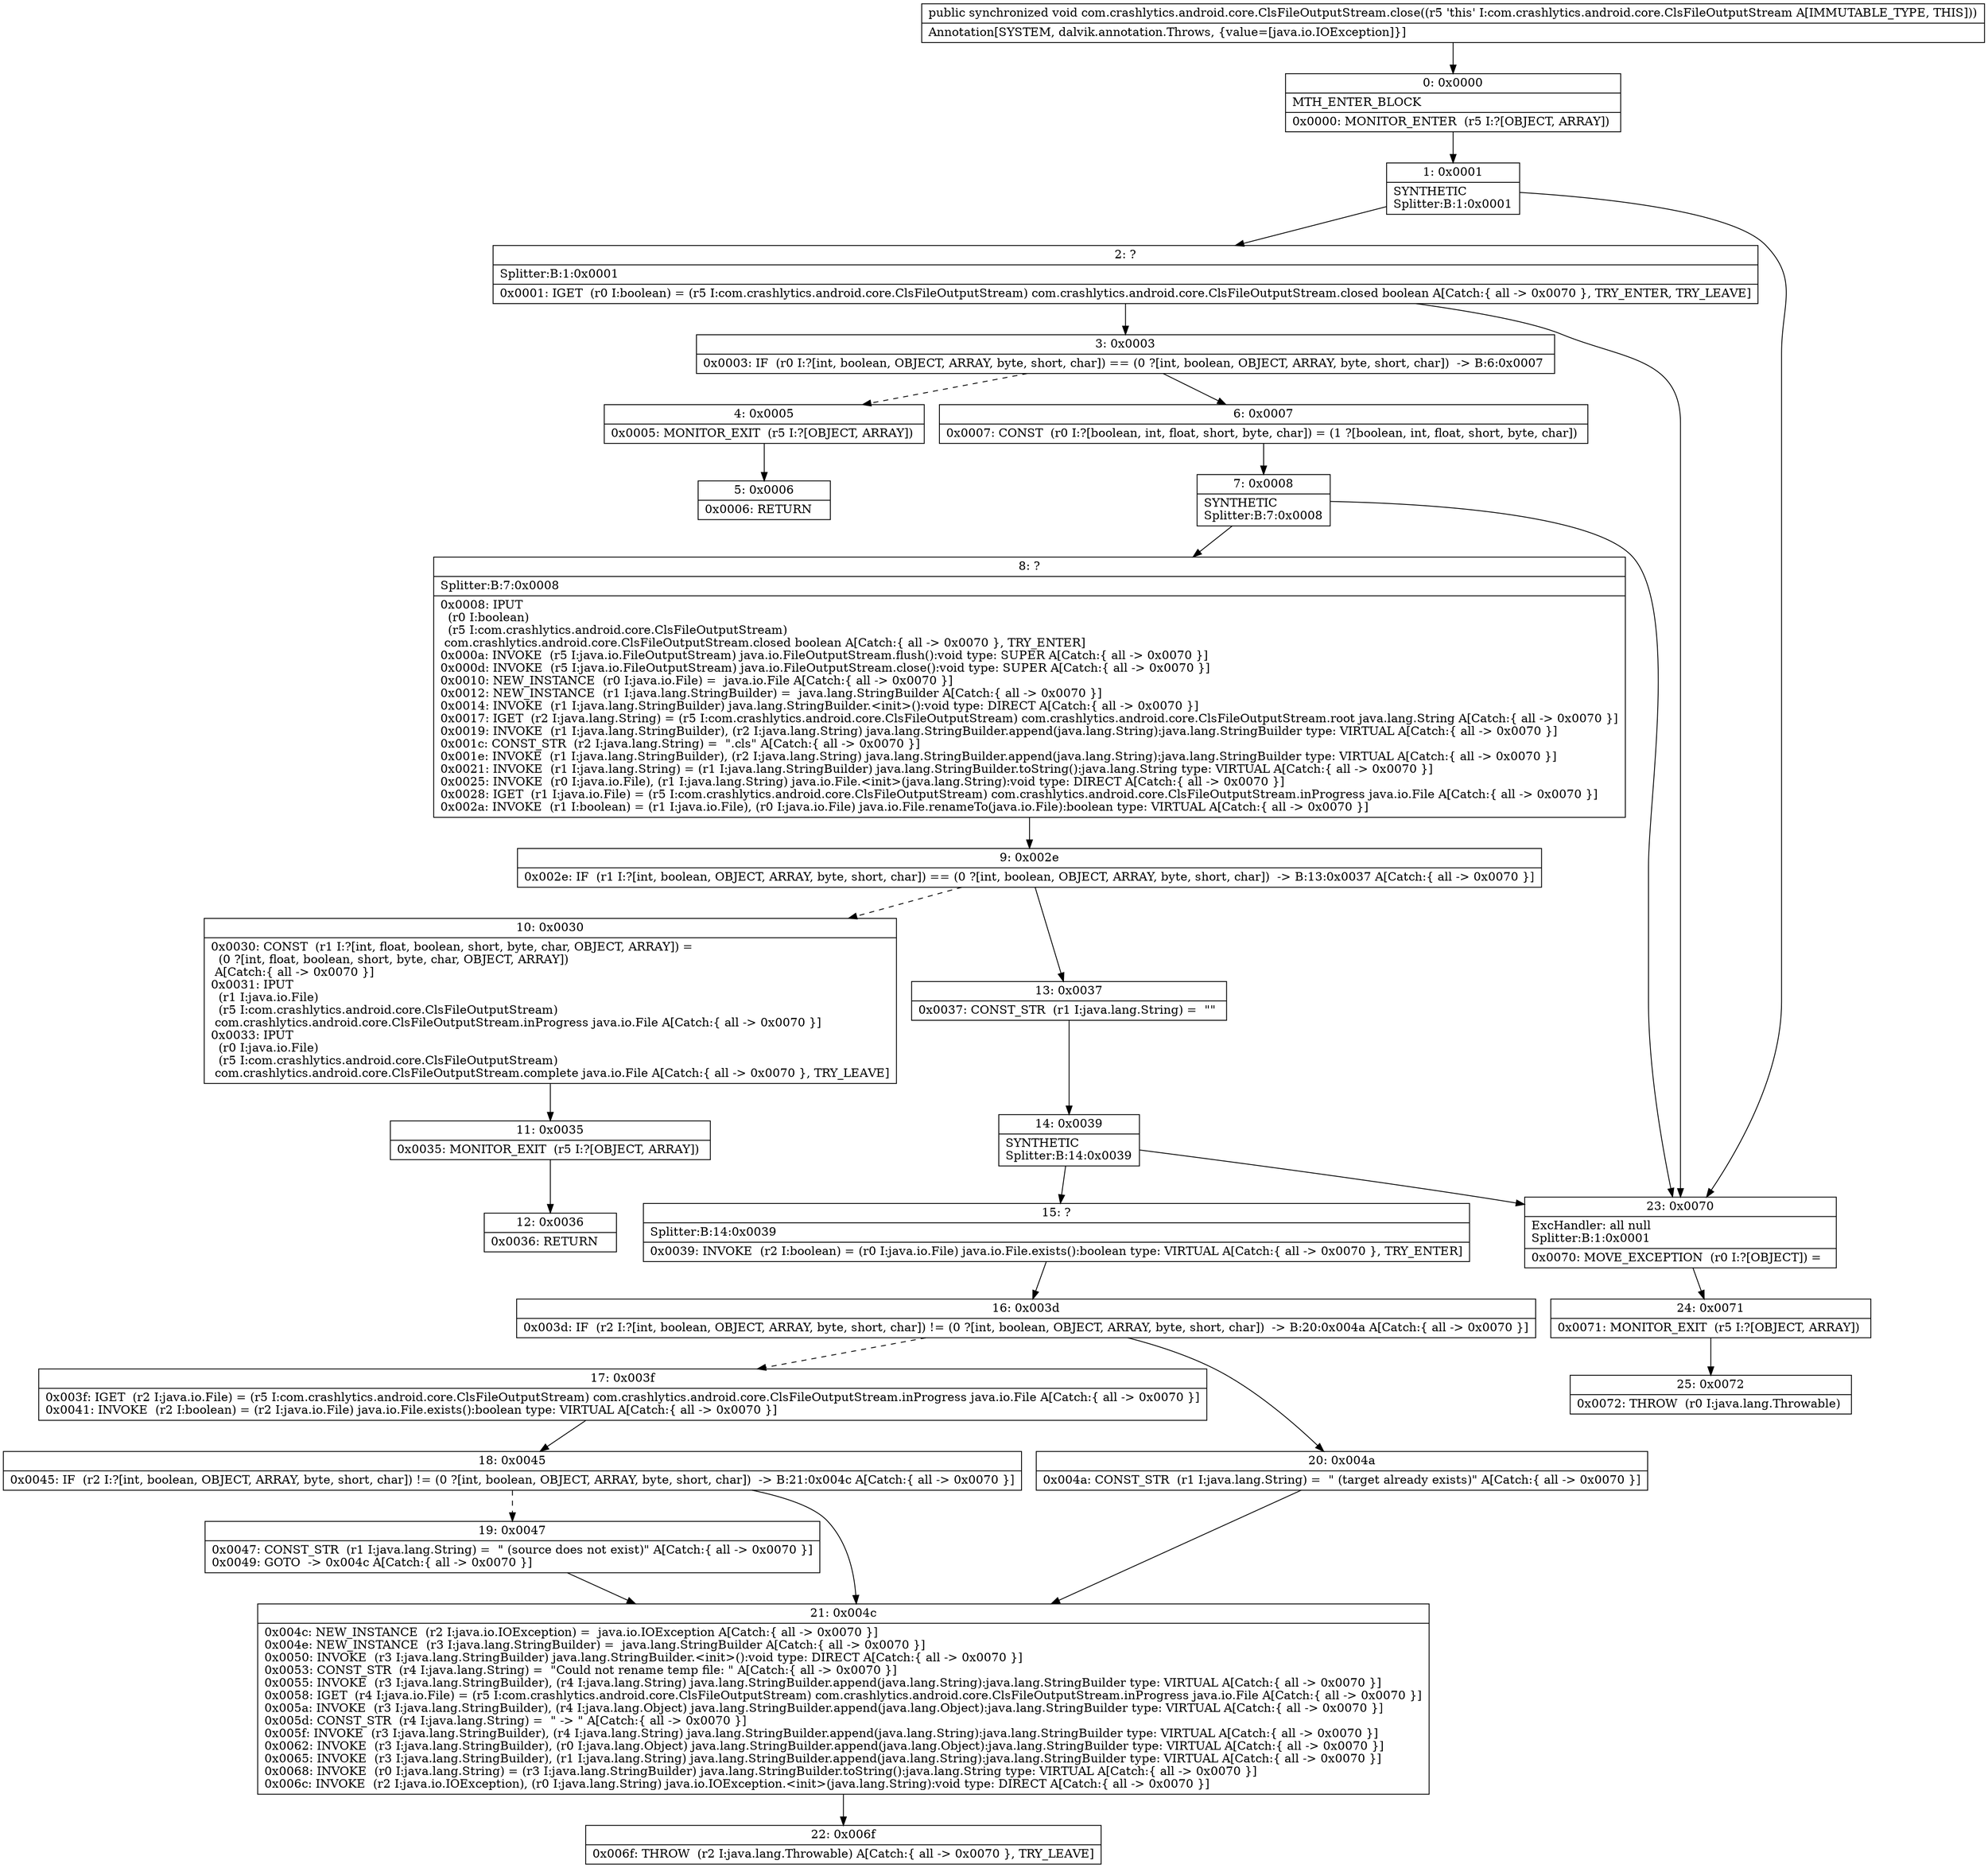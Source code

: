 digraph "CFG forcom.crashlytics.android.core.ClsFileOutputStream.close()V" {
Node_0 [shape=record,label="{0\:\ 0x0000|MTH_ENTER_BLOCK\l|0x0000: MONITOR_ENTER  (r5 I:?[OBJECT, ARRAY]) \l}"];
Node_1 [shape=record,label="{1\:\ 0x0001|SYNTHETIC\lSplitter:B:1:0x0001\l}"];
Node_2 [shape=record,label="{2\:\ ?|Splitter:B:1:0x0001\l|0x0001: IGET  (r0 I:boolean) = (r5 I:com.crashlytics.android.core.ClsFileOutputStream) com.crashlytics.android.core.ClsFileOutputStream.closed boolean A[Catch:\{ all \-\> 0x0070 \}, TRY_ENTER, TRY_LEAVE]\l}"];
Node_3 [shape=record,label="{3\:\ 0x0003|0x0003: IF  (r0 I:?[int, boolean, OBJECT, ARRAY, byte, short, char]) == (0 ?[int, boolean, OBJECT, ARRAY, byte, short, char])  \-\> B:6:0x0007 \l}"];
Node_4 [shape=record,label="{4\:\ 0x0005|0x0005: MONITOR_EXIT  (r5 I:?[OBJECT, ARRAY]) \l}"];
Node_5 [shape=record,label="{5\:\ 0x0006|0x0006: RETURN   \l}"];
Node_6 [shape=record,label="{6\:\ 0x0007|0x0007: CONST  (r0 I:?[boolean, int, float, short, byte, char]) = (1 ?[boolean, int, float, short, byte, char]) \l}"];
Node_7 [shape=record,label="{7\:\ 0x0008|SYNTHETIC\lSplitter:B:7:0x0008\l}"];
Node_8 [shape=record,label="{8\:\ ?|Splitter:B:7:0x0008\l|0x0008: IPUT  \l  (r0 I:boolean)\l  (r5 I:com.crashlytics.android.core.ClsFileOutputStream)\l com.crashlytics.android.core.ClsFileOutputStream.closed boolean A[Catch:\{ all \-\> 0x0070 \}, TRY_ENTER]\l0x000a: INVOKE  (r5 I:java.io.FileOutputStream) java.io.FileOutputStream.flush():void type: SUPER A[Catch:\{ all \-\> 0x0070 \}]\l0x000d: INVOKE  (r5 I:java.io.FileOutputStream) java.io.FileOutputStream.close():void type: SUPER A[Catch:\{ all \-\> 0x0070 \}]\l0x0010: NEW_INSTANCE  (r0 I:java.io.File) =  java.io.File A[Catch:\{ all \-\> 0x0070 \}]\l0x0012: NEW_INSTANCE  (r1 I:java.lang.StringBuilder) =  java.lang.StringBuilder A[Catch:\{ all \-\> 0x0070 \}]\l0x0014: INVOKE  (r1 I:java.lang.StringBuilder) java.lang.StringBuilder.\<init\>():void type: DIRECT A[Catch:\{ all \-\> 0x0070 \}]\l0x0017: IGET  (r2 I:java.lang.String) = (r5 I:com.crashlytics.android.core.ClsFileOutputStream) com.crashlytics.android.core.ClsFileOutputStream.root java.lang.String A[Catch:\{ all \-\> 0x0070 \}]\l0x0019: INVOKE  (r1 I:java.lang.StringBuilder), (r2 I:java.lang.String) java.lang.StringBuilder.append(java.lang.String):java.lang.StringBuilder type: VIRTUAL A[Catch:\{ all \-\> 0x0070 \}]\l0x001c: CONST_STR  (r2 I:java.lang.String) =  \".cls\" A[Catch:\{ all \-\> 0x0070 \}]\l0x001e: INVOKE  (r1 I:java.lang.StringBuilder), (r2 I:java.lang.String) java.lang.StringBuilder.append(java.lang.String):java.lang.StringBuilder type: VIRTUAL A[Catch:\{ all \-\> 0x0070 \}]\l0x0021: INVOKE  (r1 I:java.lang.String) = (r1 I:java.lang.StringBuilder) java.lang.StringBuilder.toString():java.lang.String type: VIRTUAL A[Catch:\{ all \-\> 0x0070 \}]\l0x0025: INVOKE  (r0 I:java.io.File), (r1 I:java.lang.String) java.io.File.\<init\>(java.lang.String):void type: DIRECT A[Catch:\{ all \-\> 0x0070 \}]\l0x0028: IGET  (r1 I:java.io.File) = (r5 I:com.crashlytics.android.core.ClsFileOutputStream) com.crashlytics.android.core.ClsFileOutputStream.inProgress java.io.File A[Catch:\{ all \-\> 0x0070 \}]\l0x002a: INVOKE  (r1 I:boolean) = (r1 I:java.io.File), (r0 I:java.io.File) java.io.File.renameTo(java.io.File):boolean type: VIRTUAL A[Catch:\{ all \-\> 0x0070 \}]\l}"];
Node_9 [shape=record,label="{9\:\ 0x002e|0x002e: IF  (r1 I:?[int, boolean, OBJECT, ARRAY, byte, short, char]) == (0 ?[int, boolean, OBJECT, ARRAY, byte, short, char])  \-\> B:13:0x0037 A[Catch:\{ all \-\> 0x0070 \}]\l}"];
Node_10 [shape=record,label="{10\:\ 0x0030|0x0030: CONST  (r1 I:?[int, float, boolean, short, byte, char, OBJECT, ARRAY]) = \l  (0 ?[int, float, boolean, short, byte, char, OBJECT, ARRAY])\l A[Catch:\{ all \-\> 0x0070 \}]\l0x0031: IPUT  \l  (r1 I:java.io.File)\l  (r5 I:com.crashlytics.android.core.ClsFileOutputStream)\l com.crashlytics.android.core.ClsFileOutputStream.inProgress java.io.File A[Catch:\{ all \-\> 0x0070 \}]\l0x0033: IPUT  \l  (r0 I:java.io.File)\l  (r5 I:com.crashlytics.android.core.ClsFileOutputStream)\l com.crashlytics.android.core.ClsFileOutputStream.complete java.io.File A[Catch:\{ all \-\> 0x0070 \}, TRY_LEAVE]\l}"];
Node_11 [shape=record,label="{11\:\ 0x0035|0x0035: MONITOR_EXIT  (r5 I:?[OBJECT, ARRAY]) \l}"];
Node_12 [shape=record,label="{12\:\ 0x0036|0x0036: RETURN   \l}"];
Node_13 [shape=record,label="{13\:\ 0x0037|0x0037: CONST_STR  (r1 I:java.lang.String) =  \"\" \l}"];
Node_14 [shape=record,label="{14\:\ 0x0039|SYNTHETIC\lSplitter:B:14:0x0039\l}"];
Node_15 [shape=record,label="{15\:\ ?|Splitter:B:14:0x0039\l|0x0039: INVOKE  (r2 I:boolean) = (r0 I:java.io.File) java.io.File.exists():boolean type: VIRTUAL A[Catch:\{ all \-\> 0x0070 \}, TRY_ENTER]\l}"];
Node_16 [shape=record,label="{16\:\ 0x003d|0x003d: IF  (r2 I:?[int, boolean, OBJECT, ARRAY, byte, short, char]) != (0 ?[int, boolean, OBJECT, ARRAY, byte, short, char])  \-\> B:20:0x004a A[Catch:\{ all \-\> 0x0070 \}]\l}"];
Node_17 [shape=record,label="{17\:\ 0x003f|0x003f: IGET  (r2 I:java.io.File) = (r5 I:com.crashlytics.android.core.ClsFileOutputStream) com.crashlytics.android.core.ClsFileOutputStream.inProgress java.io.File A[Catch:\{ all \-\> 0x0070 \}]\l0x0041: INVOKE  (r2 I:boolean) = (r2 I:java.io.File) java.io.File.exists():boolean type: VIRTUAL A[Catch:\{ all \-\> 0x0070 \}]\l}"];
Node_18 [shape=record,label="{18\:\ 0x0045|0x0045: IF  (r2 I:?[int, boolean, OBJECT, ARRAY, byte, short, char]) != (0 ?[int, boolean, OBJECT, ARRAY, byte, short, char])  \-\> B:21:0x004c A[Catch:\{ all \-\> 0x0070 \}]\l}"];
Node_19 [shape=record,label="{19\:\ 0x0047|0x0047: CONST_STR  (r1 I:java.lang.String) =  \" (source does not exist)\" A[Catch:\{ all \-\> 0x0070 \}]\l0x0049: GOTO  \-\> 0x004c A[Catch:\{ all \-\> 0x0070 \}]\l}"];
Node_20 [shape=record,label="{20\:\ 0x004a|0x004a: CONST_STR  (r1 I:java.lang.String) =  \" (target already exists)\" A[Catch:\{ all \-\> 0x0070 \}]\l}"];
Node_21 [shape=record,label="{21\:\ 0x004c|0x004c: NEW_INSTANCE  (r2 I:java.io.IOException) =  java.io.IOException A[Catch:\{ all \-\> 0x0070 \}]\l0x004e: NEW_INSTANCE  (r3 I:java.lang.StringBuilder) =  java.lang.StringBuilder A[Catch:\{ all \-\> 0x0070 \}]\l0x0050: INVOKE  (r3 I:java.lang.StringBuilder) java.lang.StringBuilder.\<init\>():void type: DIRECT A[Catch:\{ all \-\> 0x0070 \}]\l0x0053: CONST_STR  (r4 I:java.lang.String) =  \"Could not rename temp file: \" A[Catch:\{ all \-\> 0x0070 \}]\l0x0055: INVOKE  (r3 I:java.lang.StringBuilder), (r4 I:java.lang.String) java.lang.StringBuilder.append(java.lang.String):java.lang.StringBuilder type: VIRTUAL A[Catch:\{ all \-\> 0x0070 \}]\l0x0058: IGET  (r4 I:java.io.File) = (r5 I:com.crashlytics.android.core.ClsFileOutputStream) com.crashlytics.android.core.ClsFileOutputStream.inProgress java.io.File A[Catch:\{ all \-\> 0x0070 \}]\l0x005a: INVOKE  (r3 I:java.lang.StringBuilder), (r4 I:java.lang.Object) java.lang.StringBuilder.append(java.lang.Object):java.lang.StringBuilder type: VIRTUAL A[Catch:\{ all \-\> 0x0070 \}]\l0x005d: CONST_STR  (r4 I:java.lang.String) =  \" \-\> \" A[Catch:\{ all \-\> 0x0070 \}]\l0x005f: INVOKE  (r3 I:java.lang.StringBuilder), (r4 I:java.lang.String) java.lang.StringBuilder.append(java.lang.String):java.lang.StringBuilder type: VIRTUAL A[Catch:\{ all \-\> 0x0070 \}]\l0x0062: INVOKE  (r3 I:java.lang.StringBuilder), (r0 I:java.lang.Object) java.lang.StringBuilder.append(java.lang.Object):java.lang.StringBuilder type: VIRTUAL A[Catch:\{ all \-\> 0x0070 \}]\l0x0065: INVOKE  (r3 I:java.lang.StringBuilder), (r1 I:java.lang.String) java.lang.StringBuilder.append(java.lang.String):java.lang.StringBuilder type: VIRTUAL A[Catch:\{ all \-\> 0x0070 \}]\l0x0068: INVOKE  (r0 I:java.lang.String) = (r3 I:java.lang.StringBuilder) java.lang.StringBuilder.toString():java.lang.String type: VIRTUAL A[Catch:\{ all \-\> 0x0070 \}]\l0x006c: INVOKE  (r2 I:java.io.IOException), (r0 I:java.lang.String) java.io.IOException.\<init\>(java.lang.String):void type: DIRECT A[Catch:\{ all \-\> 0x0070 \}]\l}"];
Node_22 [shape=record,label="{22\:\ 0x006f|0x006f: THROW  (r2 I:java.lang.Throwable) A[Catch:\{ all \-\> 0x0070 \}, TRY_LEAVE]\l}"];
Node_23 [shape=record,label="{23\:\ 0x0070|ExcHandler: all null\lSplitter:B:1:0x0001\l|0x0070: MOVE_EXCEPTION  (r0 I:?[OBJECT]) =  \l}"];
Node_24 [shape=record,label="{24\:\ 0x0071|0x0071: MONITOR_EXIT  (r5 I:?[OBJECT, ARRAY]) \l}"];
Node_25 [shape=record,label="{25\:\ 0x0072|0x0072: THROW  (r0 I:java.lang.Throwable) \l}"];
MethodNode[shape=record,label="{public synchronized void com.crashlytics.android.core.ClsFileOutputStream.close((r5 'this' I:com.crashlytics.android.core.ClsFileOutputStream A[IMMUTABLE_TYPE, THIS]))  | Annotation[SYSTEM, dalvik.annotation.Throws, \{value=[java.io.IOException]\}]\l}"];
MethodNode -> Node_0;
Node_0 -> Node_1;
Node_1 -> Node_2;
Node_1 -> Node_23;
Node_2 -> Node_3;
Node_2 -> Node_23;
Node_3 -> Node_4[style=dashed];
Node_3 -> Node_6;
Node_4 -> Node_5;
Node_6 -> Node_7;
Node_7 -> Node_8;
Node_7 -> Node_23;
Node_8 -> Node_9;
Node_9 -> Node_10[style=dashed];
Node_9 -> Node_13;
Node_10 -> Node_11;
Node_11 -> Node_12;
Node_13 -> Node_14;
Node_14 -> Node_15;
Node_14 -> Node_23;
Node_15 -> Node_16;
Node_16 -> Node_17[style=dashed];
Node_16 -> Node_20;
Node_17 -> Node_18;
Node_18 -> Node_19[style=dashed];
Node_18 -> Node_21;
Node_19 -> Node_21;
Node_20 -> Node_21;
Node_21 -> Node_22;
Node_23 -> Node_24;
Node_24 -> Node_25;
}

